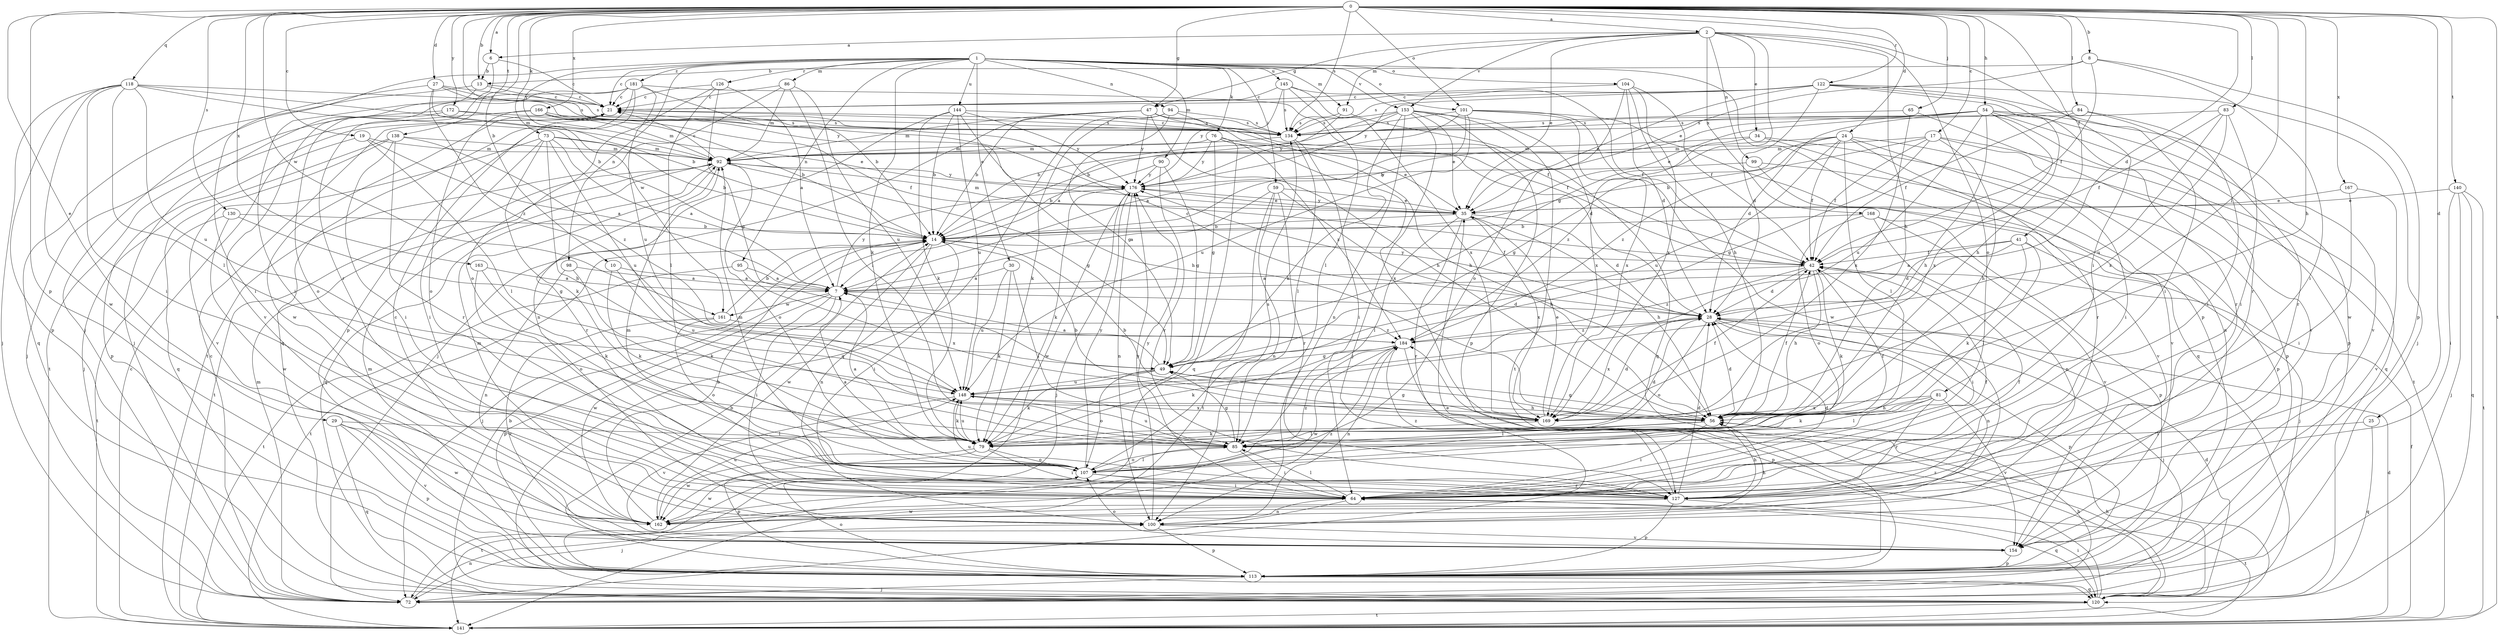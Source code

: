 strict digraph  {
0;
1;
2;
6;
7;
8;
10;
13;
14;
17;
19;
21;
24;
25;
27;
28;
29;
30;
34;
35;
41;
42;
47;
49;
54;
56;
59;
64;
65;
72;
73;
76;
79;
81;
83;
84;
85;
86;
90;
91;
92;
94;
95;
98;
99;
100;
101;
104;
107;
113;
118;
120;
122;
126;
127;
130;
134;
138;
140;
141;
144;
145;
148;
153;
154;
161;
162;
163;
166;
167;
168;
169;
172;
176;
181;
184;
0 -> 2  [label=a];
0 -> 6  [label=a];
0 -> 8  [label=b];
0 -> 10  [label=b];
0 -> 13  [label=b];
0 -> 17  [label=c];
0 -> 19  [label=c];
0 -> 24  [label=d];
0 -> 25  [label=d];
0 -> 27  [label=d];
0 -> 28  [label=d];
0 -> 29  [label=e];
0 -> 41  [label=f];
0 -> 47  [label=g];
0 -> 54  [label=h];
0 -> 56  [label=h];
0 -> 65  [label=j];
0 -> 73  [label=k];
0 -> 81  [label=l];
0 -> 83  [label=l];
0 -> 84  [label=l];
0 -> 101  [label=o];
0 -> 113  [label=p];
0 -> 118  [label=q];
0 -> 122  [label=r];
0 -> 130  [label=s];
0 -> 134  [label=s];
0 -> 138  [label=t];
0 -> 140  [label=t];
0 -> 141  [label=t];
0 -> 161  [label=w];
0 -> 163  [label=x];
0 -> 166  [label=x];
0 -> 167  [label=x];
0 -> 172  [label=y];
0 -> 176  [label=y];
1 -> 21  [label=c];
1 -> 30  [label=e];
1 -> 59  [label=i];
1 -> 72  [label=j];
1 -> 76  [label=k];
1 -> 79  [label=k];
1 -> 86  [label=m];
1 -> 90  [label=m];
1 -> 91  [label=m];
1 -> 94  [label=n];
1 -> 95  [label=n];
1 -> 98  [label=n];
1 -> 101  [label=o];
1 -> 104  [label=o];
1 -> 113  [label=p];
1 -> 126  [label=r];
1 -> 144  [label=u];
1 -> 145  [label=u];
1 -> 153  [label=v];
1 -> 161  [label=w];
1 -> 181  [label=z];
2 -> 6  [label=a];
2 -> 34  [label=e];
2 -> 35  [label=e];
2 -> 47  [label=g];
2 -> 49  [label=g];
2 -> 56  [label=h];
2 -> 64  [label=i];
2 -> 91  [label=m];
2 -> 99  [label=n];
2 -> 107  [label=o];
2 -> 153  [label=v];
2 -> 168  [label=x];
6 -> 13  [label=b];
6 -> 21  [label=c];
6 -> 127  [label=r];
7 -> 28  [label=d];
7 -> 64  [label=i];
7 -> 113  [label=p];
7 -> 161  [label=w];
7 -> 162  [label=w];
7 -> 176  [label=y];
8 -> 13  [label=b];
8 -> 35  [label=e];
8 -> 42  [label=f];
8 -> 64  [label=i];
8 -> 113  [label=p];
10 -> 7  [label=a];
10 -> 79  [label=k];
10 -> 148  [label=u];
13 -> 21  [label=c];
13 -> 64  [label=i];
13 -> 120  [label=q];
13 -> 134  [label=s];
14 -> 42  [label=f];
14 -> 64  [label=i];
14 -> 72  [label=j];
14 -> 100  [label=n];
14 -> 141  [label=t];
14 -> 162  [label=w];
17 -> 14  [label=b];
17 -> 42  [label=f];
17 -> 49  [label=g];
17 -> 56  [label=h];
17 -> 92  [label=m];
17 -> 120  [label=q];
17 -> 141  [label=t];
19 -> 7  [label=a];
19 -> 85  [label=l];
19 -> 92  [label=m];
19 -> 113  [label=p];
21 -> 134  [label=s];
21 -> 162  [label=w];
24 -> 42  [label=f];
24 -> 49  [label=g];
24 -> 64  [label=i];
24 -> 85  [label=l];
24 -> 92  [label=m];
24 -> 100  [label=n];
24 -> 127  [label=r];
24 -> 148  [label=u];
24 -> 184  [label=z];
25 -> 85  [label=l];
25 -> 120  [label=q];
27 -> 14  [label=b];
27 -> 21  [label=c];
27 -> 64  [label=i];
27 -> 134  [label=s];
27 -> 176  [label=y];
27 -> 184  [label=z];
28 -> 21  [label=c];
28 -> 72  [label=j];
28 -> 100  [label=n];
28 -> 107  [label=o];
28 -> 113  [label=p];
28 -> 169  [label=x];
28 -> 176  [label=y];
28 -> 184  [label=z];
29 -> 85  [label=l];
29 -> 113  [label=p];
29 -> 120  [label=q];
29 -> 154  [label=v];
29 -> 162  [label=w];
30 -> 7  [label=a];
30 -> 79  [label=k];
30 -> 85  [label=l];
30 -> 148  [label=u];
34 -> 92  [label=m];
34 -> 113  [label=p];
34 -> 154  [label=v];
34 -> 184  [label=z];
35 -> 14  [label=b];
35 -> 28  [label=d];
35 -> 56  [label=h];
35 -> 85  [label=l];
35 -> 92  [label=m];
35 -> 127  [label=r];
35 -> 169  [label=x];
35 -> 176  [label=y];
41 -> 7  [label=a];
41 -> 28  [label=d];
41 -> 42  [label=f];
41 -> 72  [label=j];
41 -> 79  [label=k];
41 -> 85  [label=l];
42 -> 7  [label=a];
42 -> 28  [label=d];
42 -> 56  [label=h];
42 -> 64  [label=i];
42 -> 79  [label=k];
42 -> 184  [label=z];
47 -> 14  [label=b];
47 -> 28  [label=d];
47 -> 42  [label=f];
47 -> 56  [label=h];
47 -> 72  [label=j];
47 -> 92  [label=m];
47 -> 134  [label=s];
47 -> 176  [label=y];
49 -> 7  [label=a];
49 -> 79  [label=k];
49 -> 107  [label=o];
49 -> 148  [label=u];
54 -> 14  [label=b];
54 -> 28  [label=d];
54 -> 35  [label=e];
54 -> 56  [label=h];
54 -> 113  [label=p];
54 -> 127  [label=r];
54 -> 134  [label=s];
54 -> 148  [label=u];
54 -> 154  [label=v];
54 -> 162  [label=w];
54 -> 169  [label=x];
56 -> 14  [label=b];
56 -> 28  [label=d];
56 -> 42  [label=f];
56 -> 49  [label=g];
56 -> 64  [label=i];
56 -> 79  [label=k];
56 -> 85  [label=l];
59 -> 7  [label=a];
59 -> 35  [label=e];
59 -> 56  [label=h];
59 -> 100  [label=n];
59 -> 127  [label=r];
59 -> 141  [label=t];
64 -> 28  [label=d];
64 -> 42  [label=f];
64 -> 72  [label=j];
64 -> 85  [label=l];
64 -> 100  [label=n];
64 -> 120  [label=q];
64 -> 176  [label=y];
65 -> 134  [label=s];
65 -> 154  [label=v];
65 -> 169  [label=x];
72 -> 21  [label=c];
72 -> 56  [label=h];
72 -> 92  [label=m];
72 -> 100  [label=n];
73 -> 7  [label=a];
73 -> 14  [label=b];
73 -> 56  [label=h];
73 -> 64  [label=i];
73 -> 79  [label=k];
73 -> 92  [label=m];
73 -> 148  [label=u];
73 -> 154  [label=v];
76 -> 35  [label=e];
76 -> 49  [label=g];
76 -> 92  [label=m];
76 -> 120  [label=q];
76 -> 169  [label=x];
76 -> 176  [label=y];
76 -> 184  [label=z];
79 -> 7  [label=a];
79 -> 28  [label=d];
79 -> 42  [label=f];
79 -> 64  [label=i];
79 -> 107  [label=o];
79 -> 113  [label=p];
79 -> 148  [label=u];
79 -> 162  [label=w];
81 -> 56  [label=h];
81 -> 79  [label=k];
81 -> 85  [label=l];
81 -> 127  [label=r];
81 -> 154  [label=v];
81 -> 169  [label=x];
83 -> 42  [label=f];
83 -> 64  [label=i];
83 -> 134  [label=s];
83 -> 148  [label=u];
83 -> 169  [label=x];
84 -> 42  [label=f];
84 -> 64  [label=i];
84 -> 127  [label=r];
84 -> 134  [label=s];
85 -> 49  [label=g];
85 -> 64  [label=i];
85 -> 107  [label=o];
85 -> 148  [label=u];
86 -> 21  [label=c];
86 -> 85  [label=l];
86 -> 92  [label=m];
86 -> 141  [label=t];
86 -> 148  [label=u];
90 -> 14  [label=b];
90 -> 49  [label=g];
90 -> 127  [label=r];
90 -> 176  [label=y];
91 -> 7  [label=a];
91 -> 120  [label=q];
91 -> 134  [label=s];
92 -> 21  [label=c];
92 -> 49  [label=g];
92 -> 107  [label=o];
92 -> 120  [label=q];
92 -> 127  [label=r];
92 -> 141  [label=t];
92 -> 176  [label=y];
94 -> 49  [label=g];
94 -> 56  [label=h];
94 -> 79  [label=k];
94 -> 120  [label=q];
94 -> 134  [label=s];
95 -> 7  [label=a];
95 -> 141  [label=t];
95 -> 169  [label=x];
98 -> 7  [label=a];
98 -> 79  [label=k];
98 -> 100  [label=n];
99 -> 113  [label=p];
99 -> 154  [label=v];
99 -> 176  [label=y];
100 -> 92  [label=m];
100 -> 113  [label=p];
100 -> 154  [label=v];
100 -> 176  [label=y];
101 -> 7  [label=a];
101 -> 14  [label=b];
101 -> 120  [label=q];
101 -> 134  [label=s];
101 -> 148  [label=u];
101 -> 162  [label=w];
101 -> 169  [label=x];
104 -> 21  [label=c];
104 -> 28  [label=d];
104 -> 42  [label=f];
104 -> 56  [label=h];
104 -> 107  [label=o];
104 -> 169  [label=x];
107 -> 7  [label=a];
107 -> 64  [label=i];
107 -> 85  [label=l];
107 -> 92  [label=m];
107 -> 127  [label=r];
107 -> 134  [label=s];
107 -> 141  [label=t];
107 -> 162  [label=w];
107 -> 176  [label=y];
107 -> 184  [label=z];
113 -> 14  [label=b];
113 -> 72  [label=j];
113 -> 92  [label=m];
113 -> 107  [label=o];
113 -> 120  [label=q];
118 -> 14  [label=b];
118 -> 21  [label=c];
118 -> 64  [label=i];
118 -> 72  [label=j];
118 -> 85  [label=l];
118 -> 92  [label=m];
118 -> 113  [label=p];
118 -> 148  [label=u];
118 -> 162  [label=w];
120 -> 14  [label=b];
120 -> 28  [label=d];
120 -> 35  [label=e];
120 -> 56  [label=h];
120 -> 64  [label=i];
120 -> 141  [label=t];
120 -> 184  [label=z];
122 -> 21  [label=c];
122 -> 28  [label=d];
122 -> 35  [label=e];
122 -> 56  [label=h];
122 -> 64  [label=i];
122 -> 72  [label=j];
122 -> 127  [label=r];
122 -> 134  [label=s];
122 -> 176  [label=y];
126 -> 7  [label=a];
126 -> 21  [label=c];
126 -> 49  [label=g];
126 -> 85  [label=l];
126 -> 107  [label=o];
127 -> 28  [label=d];
127 -> 42  [label=f];
127 -> 56  [label=h];
127 -> 92  [label=m];
127 -> 113  [label=p];
127 -> 141  [label=t];
127 -> 148  [label=u];
127 -> 162  [label=w];
127 -> 184  [label=z];
130 -> 14  [label=b];
130 -> 49  [label=g];
130 -> 141  [label=t];
130 -> 162  [label=w];
134 -> 21  [label=c];
134 -> 64  [label=i];
134 -> 85  [label=l];
134 -> 92  [label=m];
138 -> 64  [label=i];
138 -> 72  [label=j];
138 -> 92  [label=m];
138 -> 120  [label=q];
138 -> 127  [label=r];
138 -> 184  [label=z];
140 -> 35  [label=e];
140 -> 64  [label=i];
140 -> 72  [label=j];
140 -> 120  [label=q];
140 -> 141  [label=t];
141 -> 21  [label=c];
141 -> 28  [label=d];
141 -> 42  [label=f];
144 -> 14  [label=b];
144 -> 56  [label=h];
144 -> 79  [label=k];
144 -> 100  [label=n];
144 -> 134  [label=s];
144 -> 148  [label=u];
144 -> 176  [label=y];
145 -> 21  [label=c];
145 -> 42  [label=f];
145 -> 85  [label=l];
145 -> 134  [label=s];
145 -> 169  [label=x];
145 -> 176  [label=y];
148 -> 56  [label=h];
148 -> 79  [label=k];
148 -> 154  [label=v];
148 -> 169  [label=x];
153 -> 14  [label=b];
153 -> 35  [label=e];
153 -> 72  [label=j];
153 -> 79  [label=k];
153 -> 100  [label=n];
153 -> 113  [label=p];
153 -> 134  [label=s];
153 -> 141  [label=t];
153 -> 169  [label=x];
153 -> 176  [label=y];
154 -> 107  [label=o];
154 -> 113  [label=p];
161 -> 14  [label=b];
161 -> 107  [label=o];
161 -> 154  [label=v];
161 -> 184  [label=z];
162 -> 14  [label=b];
162 -> 21  [label=c];
162 -> 56  [label=h];
162 -> 148  [label=u];
162 -> 184  [label=z];
163 -> 7  [label=a];
163 -> 79  [label=k];
163 -> 107  [label=o];
166 -> 14  [label=b];
166 -> 42  [label=f];
166 -> 92  [label=m];
166 -> 107  [label=o];
166 -> 134  [label=s];
166 -> 141  [label=t];
167 -> 35  [label=e];
167 -> 64  [label=i];
167 -> 154  [label=v];
168 -> 14  [label=b];
168 -> 100  [label=n];
168 -> 107  [label=o];
168 -> 113  [label=p];
168 -> 154  [label=v];
169 -> 14  [label=b];
169 -> 28  [label=d];
169 -> 35  [label=e];
169 -> 42  [label=f];
169 -> 49  [label=g];
169 -> 85  [label=l];
172 -> 35  [label=e];
172 -> 72  [label=j];
172 -> 107  [label=o];
172 -> 134  [label=s];
176 -> 35  [label=e];
176 -> 72  [label=j];
176 -> 79  [label=k];
176 -> 100  [label=n];
176 -> 162  [label=w];
181 -> 14  [label=b];
181 -> 21  [label=c];
181 -> 42  [label=f];
181 -> 72  [label=j];
181 -> 113  [label=p];
181 -> 120  [label=q];
181 -> 148  [label=u];
181 -> 154  [label=v];
184 -> 49  [label=g];
184 -> 79  [label=k];
184 -> 100  [label=n];
184 -> 113  [label=p];
184 -> 162  [label=w];
}
